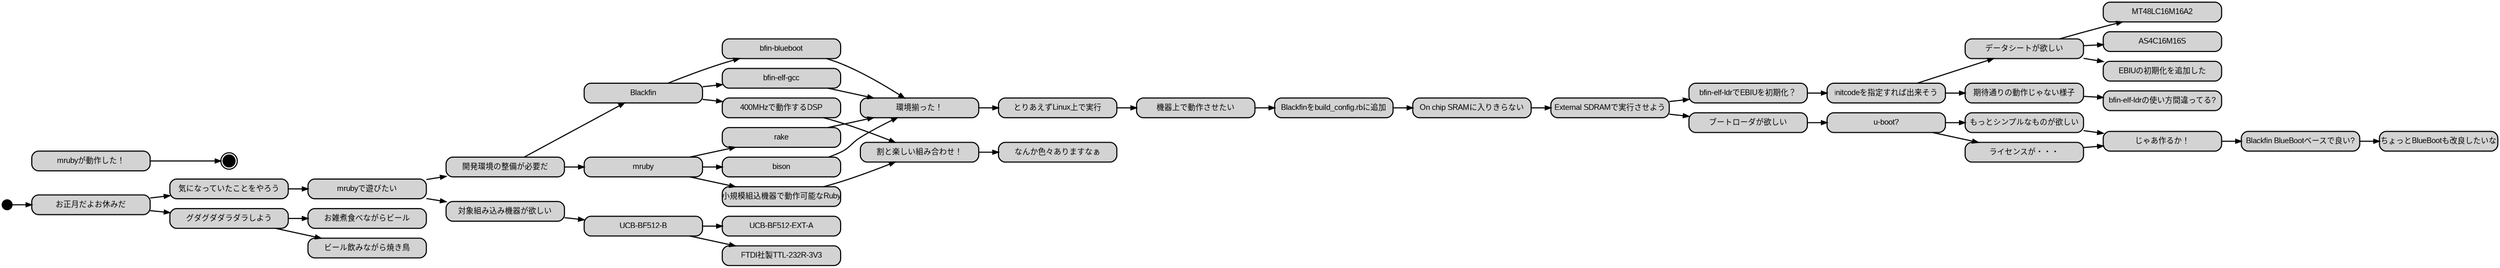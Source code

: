 digraph MindMap
{

  rankdir=LR;
  size="32,16";
  concentrate=true;

  node                          [style="rounded,filled,bold", shape=box, fixedsize=true, width=3.0, fontname="Arial"];
  Init                          [fillcolor=black, shape=circle, label="", width=0.25];
  Fini                          [fillcolor=black, shape=doublecircle, label="", width=0.3];

  {
    rank=source; Init;
  }

  {
    rank=same; "mruby"; "Blackfin";
  }

  {
    rank=destination; Fini;
  }

  edge                                                                      [style=bold, fontname="Arial", weight=100   ];
  Init                              ->  "お正月だよお休みだ"                [label=""                                   ];
  "お正月だよお休みだ"              ->  "気になっていたことをやろう"        [label=""                                   ];
  "お正月だよお休みだ"              ->  "グダグダダラダラしよう"            [label=""                                   ];
  "グダグダダラダラしよう"          ->  "ビール飲みながら焼き鳥"            [label=""                                   ];
  "グダグダダラダラしよう"          ->  "お雑煮食べながらビール"            [label=""                                   ];
  "気になっていたことをやろう"      ->  "mrubyで遊びたい"                   [label=""                                   ];
  "mrubyで遊びたい"                 ->  "開発環境の整備が必要だ"            [label=""                                   ];
  "開発環境の整備が必要だ"          ->  "mruby"                             [label=""                                   ];
  "開発環境の整備が必要だ"          ->  "Blackfin"                          [label=""                                   ];
  "mruby"                           ->  "bison"                             [label=""                                   ];
  "mruby"                           ->  "rake"                              [label=""                                   ];
  "Blackfin"                        ->  "bfin-elf-gcc"                      [label=""                                   ];
  "Blackfin"                        ->  "bfin-blueboot"                     [label=""                                   ];
  "mrubyで遊びたい"                 ->  "対象組み込み機器が欲しい"          [label=""                                   ];
  "対象組み込み機器が欲しい"        ->  "UCB-BF512-B"                       [label=""                                   ];
  "UCB-BF512-B"                     ->  "UCB-BF512-EXT-A"                   [label=""                                   ];
  "UCB-BF512-B"                     ->  "FTDI社製TTL-232R-3V3"              [label=""                                   ];
  "Blackfin"                        ->  "400MHzで動作するDSP"               [label=""                                   ];
  "mruby"                           ->  "小規模組込機器で動作可能なRuby"    [label=""                                   ];
  "小規模組込機器で動作可能なRuby"  ->  "割と楽しい組み合わせ！"            [label=""                                   ];
  "400MHzで動作するDSP"             ->  "割と楽しい組み合わせ！"            [label=""                                   ];
  "bison"                           ->  "環境揃った！"                      [label=""                                   ];
  "rake"                            ->  "環境揃った！"                      [label=""                                   ];
  "bfin-elf-gcc"                    ->  "環境揃った！"                      [label=""                                   ];
  "bfin-blueboot"                   ->  "環境揃った！"                      [label=""                                   ];
  "環境揃った！"                    ->  "とりあえずLinux上で実行"           [label=""                                   ];
  "とりあえずLinux上で実行"         ->  "機器上で動作させたい"              [label=""                                   ];
  "機器上で動作させたい"            ->  "Blackfinをbuild_config.rbに追加"   [label=""                                   ];
  "Blackfinをbuild_config.rbに追加" ->  "On chip SRAMに入りきらない"        [label=""                                   ];
  "On chip SRAMに入りきらない"      ->  "External SDRAMで実行させよう"      [label=""                                   ];
  "External SDRAMで実行させよう"    ->  "bfin-elf-ldrでEBIUを初期化？"      [label=""                                   ];
  "bfin-elf-ldrでEBIUを初期化？"    ->  "initcodeを指定すれば出来そう"      [label=""                                   ];
  "initcodeを指定すれば出来そう"    ->  "データシートが欲しい"              [label=""                                   ];
  "データシートが欲しい"            ->  "MT48LC16M16A2"                     [label=""                                   ];
  "データシートが欲しい"            ->  "AS4C16M16S"                        [label=""                                   ];
  "データシートが欲しい"            ->  "EBIUの初期化を追加した"            [label=""                                   ];
  "initcodeを指定すれば出来そう"    ->  "期待通りの動作じゃない様子"        [label=""                                   ];
  "期待通りの動作じゃない様子"      ->  "bfin-elf-ldrの使い方間違ってる?"   [label=""                                   ];
  "割と楽しい組み合わせ！"          ->  "なんか色々ありますなぁ"            [label=""                                   ];
  "External SDRAMで実行させよう"    ->  "ブートローダが欲しい"              [label=""                                   ];
  "ブートローダが欲しい"            ->  "u-boot?"                           [label=""                                   ];
  "u-boot?"                         ->  "もっとシンプルなものが欲しい"      [label=""                                   ];
  "u-boot?"                         ->  "ライセンスが・・・"                [label=""                                   ];
  "ライセンスが・・・"              ->  "じゃあ作るか！"                    [label=""                                   ];
  "もっとシンプルなものが欲しい"    ->  "じゃあ作るか！"                    [label=""                                   ];
  "じゃあ作るか！"                  ->  "Blackfin BlueBootベースで良い?"    [label=""                                   ];
  "Blackfin BlueBootベースで良い?"  ->  "ちょっとBlueBootも改良したいな"    [label=""                                   ];

  "mrubyが動作した！"               ->  Fini                                [label=""                                   ];

  edge                                                                      [color="#aaaaaa", weight=1                  ];

}

